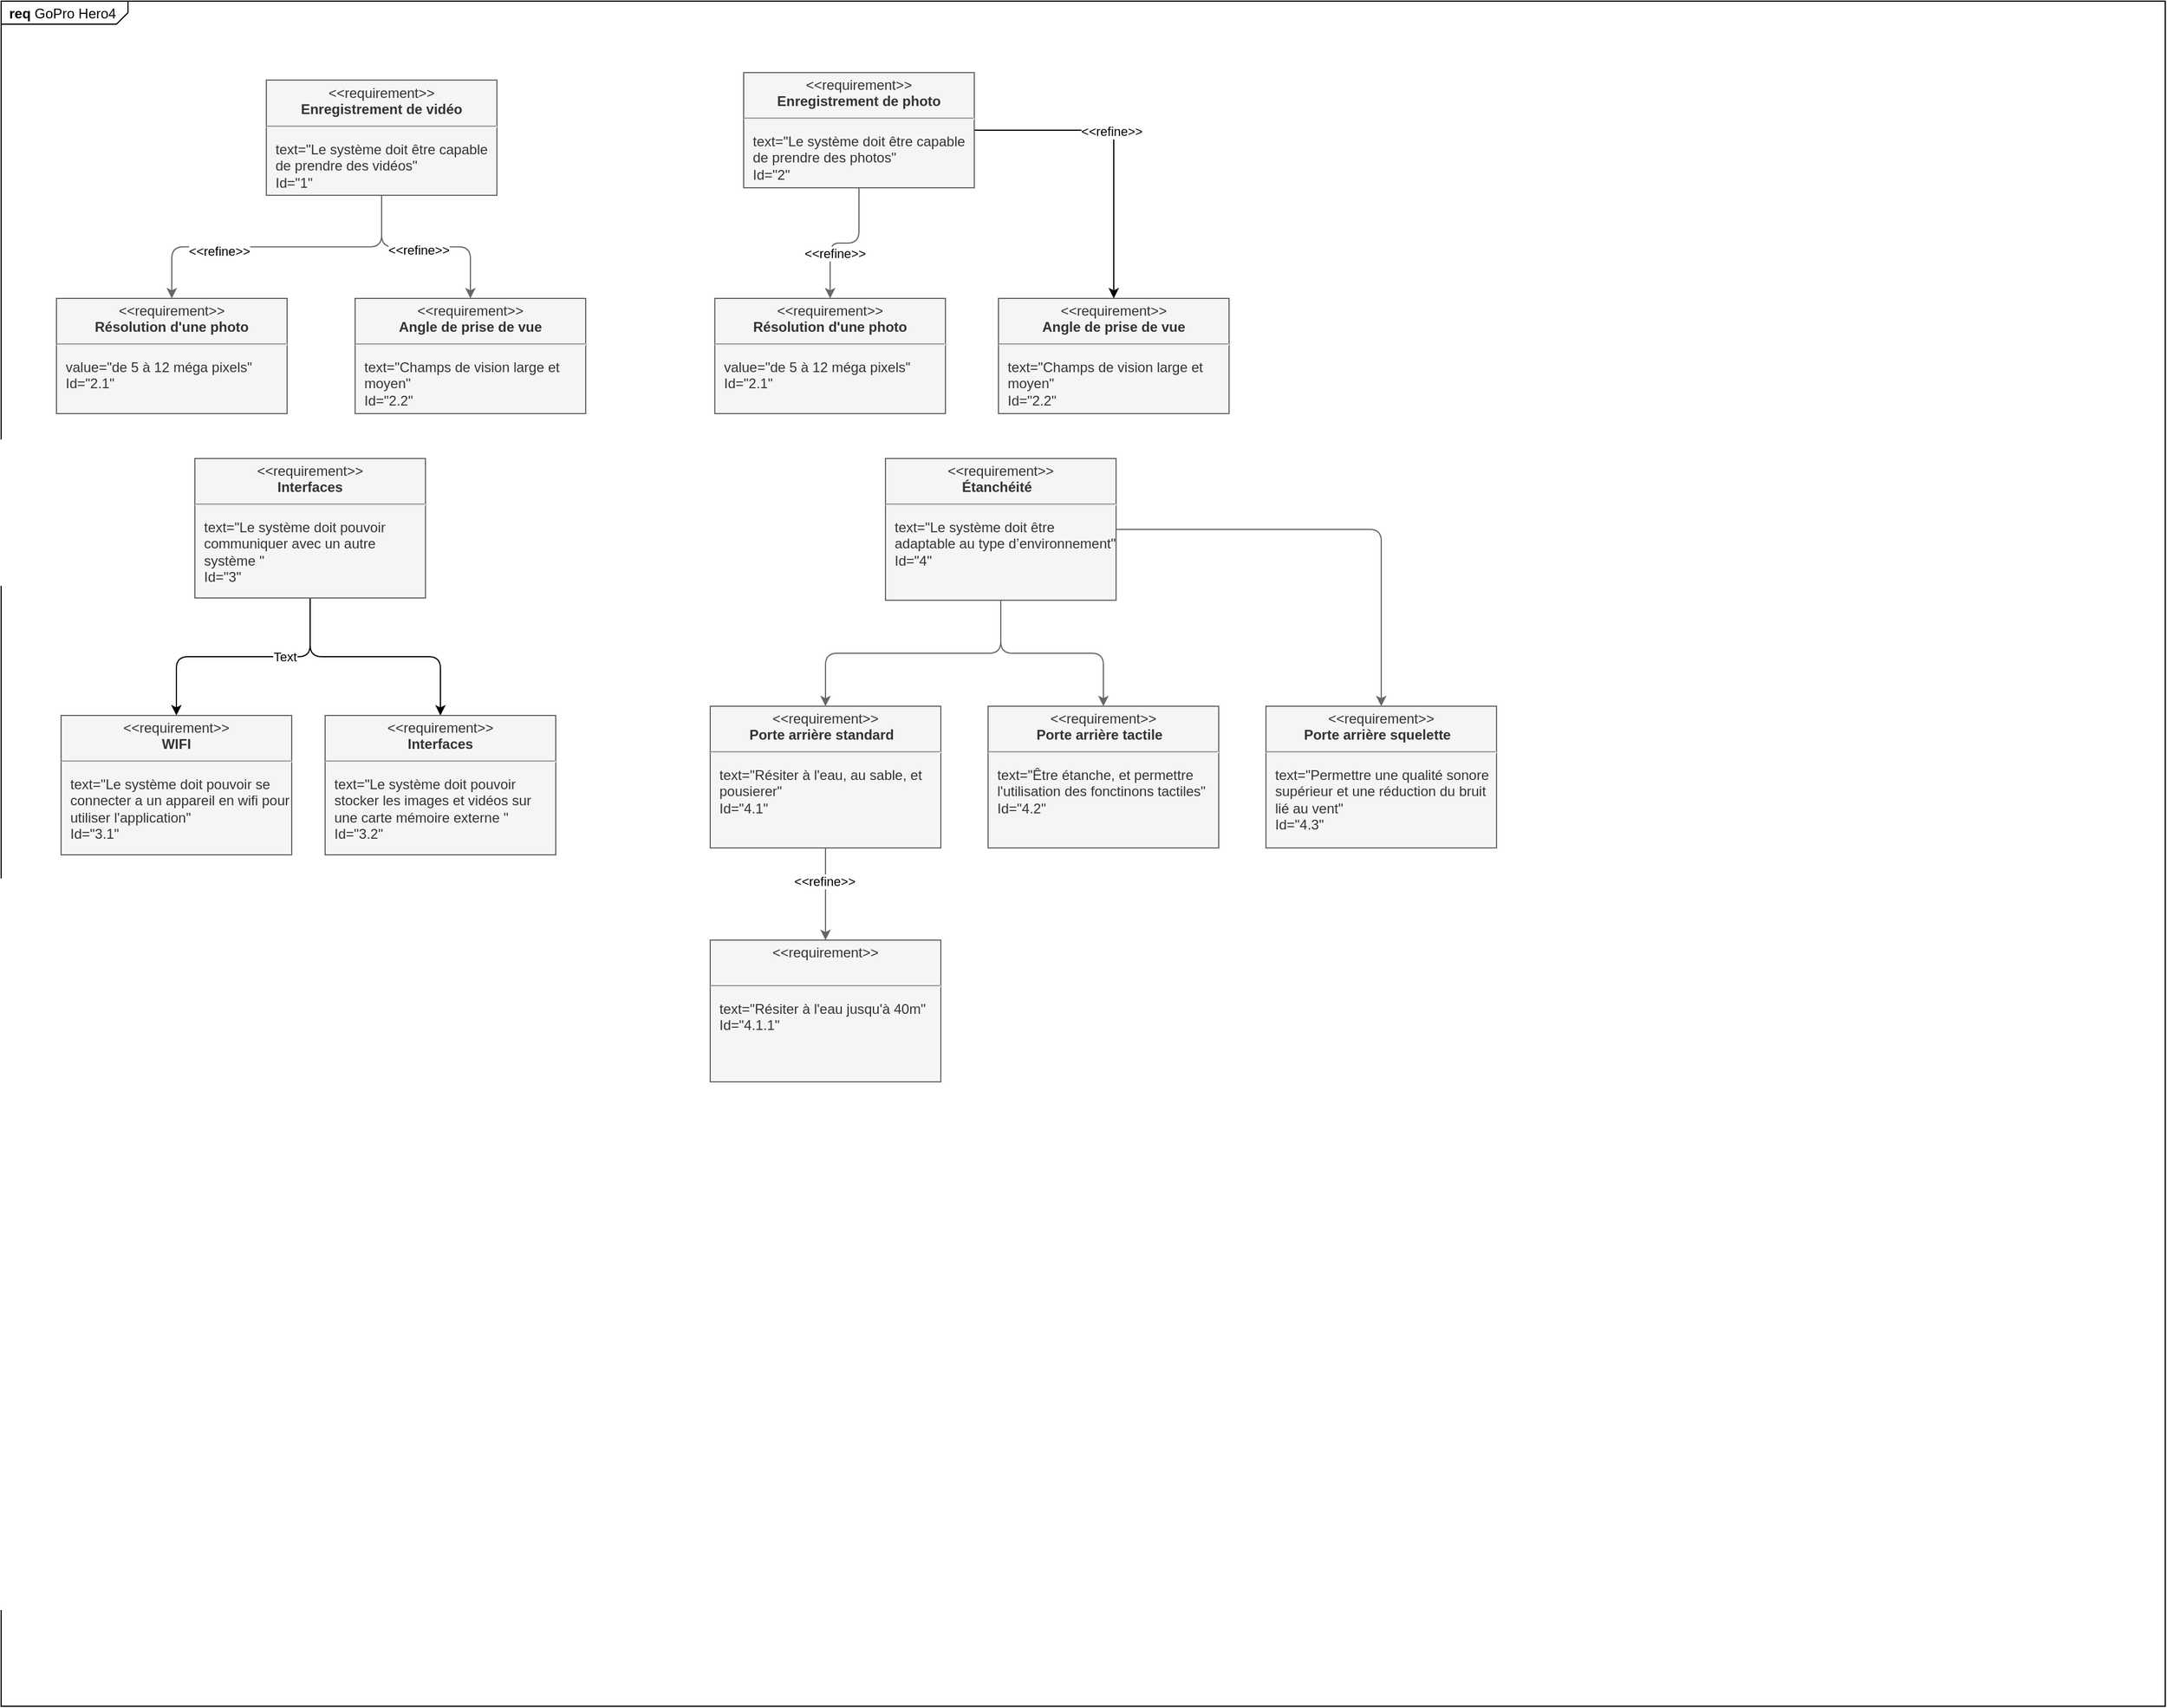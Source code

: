 <mxfile version="20.5.1" type="github">
  <diagram id="C5RBs43oDa-KdzZeNtuy" name="Page-1">
    <mxGraphModel dx="821" dy="499" grid="0" gridSize="10" guides="1" tooltips="1" connect="1" arrows="1" fold="1" page="1" pageScale="1" pageWidth="1169" pageHeight="827" math="0" shadow="0">
      <root>
        <mxCell id="WIyWlLk6GJQsqaUBKTNV-0" />
        <mxCell id="WIyWlLk6GJQsqaUBKTNV-1" parent="WIyWlLk6GJQsqaUBKTNV-0" />
        <mxCell id="ELqKi8mQ-WgYYUr_jMLe-0" value="&lt;p style=&quot;margin:0px;margin-top:4px;margin-left:7px;text-align:left;&quot;&gt;&lt;b style=&quot;&quot;&gt;req&lt;/b&gt;&amp;nbsp;GoPro Hero4&lt;/p&gt;" style="html=1;shape=mxgraph.sysml.package;overflow=fill;labelX=110;strokeWidth=1;align=center;fillStyle=auto;" parent="WIyWlLk6GJQsqaUBKTNV-1" vertex="1">
          <mxGeometry x="15" y="34" width="1877" height="1480" as="geometry" />
        </mxCell>
        <mxCell id="Wrytnn33GgdVoqecjcuj-0" value="&lt;p style=&quot;margin:0px;margin-top:4px;text-align:center;&quot;&gt;&amp;lt;&amp;lt;requirement&amp;gt;&amp;gt;&lt;br&gt;&lt;b&gt;Enregistrement de vidéo&lt;/b&gt;&lt;br&gt;&lt;/p&gt;&lt;hr&gt;&lt;p&gt;&lt;/p&gt;&lt;p style=&quot;margin:0px;margin-left:8px;text-align:left;&quot;&gt;text=&quot;Le système doit être capable de prendre des vidéos&quot;&lt;br&gt;Id=&quot;1&quot;&lt;/p&gt;" style="shape=rect;overflow=fill;html=1;whiteSpace=wrap;align=center;strokeWidth=1;fillColor=#f5f5f5;fontColor=#333333;strokeColor=#666666;" vertex="1" parent="WIyWlLk6GJQsqaUBKTNV-1">
          <mxGeometry x="245" y="102.5" width="200" height="100" as="geometry" />
        </mxCell>
        <mxCell id="Wrytnn33GgdVoqecjcuj-4" value="" style="rounded=1;orthogonalLoop=1;jettySize=auto;html=1;fillColor=#f5f5f5;strokeColor=#666666;edgeStyle=orthogonalEdgeStyle;" edge="1" parent="WIyWlLk6GJQsqaUBKTNV-1" source="Wrytnn33GgdVoqecjcuj-1" target="Wrytnn33GgdVoqecjcuj-3">
          <mxGeometry relative="1" as="geometry" />
        </mxCell>
        <mxCell id="Wrytnn33GgdVoqecjcuj-7" value="&amp;lt;&amp;lt;refine&amp;gt;&amp;gt;" style="edgeLabel;html=1;align=center;verticalAlign=middle;resizable=0;points=[];labelBackgroundColor=default;" vertex="1" connectable="0" parent="Wrytnn33GgdVoqecjcuj-4">
          <mxGeometry x="0.37" y="4" relative="1" as="geometry">
            <mxPoint y="-1" as="offset" />
          </mxGeometry>
        </mxCell>
        <mxCell id="Wrytnn33GgdVoqecjcuj-9" value="" style="rounded=1;orthogonalLoop=1;jettySize=auto;html=1;edgeStyle=orthogonalEdgeStyle;" edge="1" parent="WIyWlLk6GJQsqaUBKTNV-1" source="Wrytnn33GgdVoqecjcuj-1" target="Wrytnn33GgdVoqecjcuj-8">
          <mxGeometry relative="1" as="geometry" />
        </mxCell>
        <mxCell id="Wrytnn33GgdVoqecjcuj-10" value="&amp;lt;&amp;lt;refine&amp;gt;&amp;gt;" style="edgeLabel;html=1;align=center;verticalAlign=middle;resizable=0;points=[];" vertex="1" connectable="0" parent="Wrytnn33GgdVoqecjcuj-9">
          <mxGeometry x="-0.09" y="-2" relative="1" as="geometry">
            <mxPoint as="offset" />
          </mxGeometry>
        </mxCell>
        <mxCell id="Wrytnn33GgdVoqecjcuj-1" value="&lt;p style=&quot;margin:0px;margin-top:4px;text-align:center;&quot;&gt;&amp;lt;&amp;lt;requirement&amp;gt;&amp;gt;&lt;br&gt;&lt;b&gt;Enregistrement de photo&lt;/b&gt;&lt;br&gt;&lt;/p&gt;&lt;hr&gt;&lt;p&gt;&lt;/p&gt;&lt;p style=&quot;margin:0px;margin-left:8px;text-align:left;&quot;&gt;text=&quot;Le système doit être capable de prendre des photos&quot;&lt;br&gt;Id=&quot;2&quot;&lt;br&gt;&lt;/p&gt;" style="shape=rect;overflow=fill;html=1;whiteSpace=wrap;align=center;strokeWidth=1;fillColor=#f5f5f5;fontColor=#333333;strokeColor=#666666;" vertex="1" parent="WIyWlLk6GJQsqaUBKTNV-1">
          <mxGeometry x="659" y="96" width="200" height="100" as="geometry" />
        </mxCell>
        <mxCell id="Wrytnn33GgdVoqecjcuj-3" value="&lt;p style=&quot;margin:0px;margin-top:4px;text-align:center;&quot;&gt;&amp;lt;&amp;lt;requirement&amp;gt;&amp;gt;&lt;br&gt;&lt;b&gt;Résolution d&#39;une photo&lt;/b&gt;&lt;br&gt;&lt;/p&gt;&lt;hr&gt;&lt;p&gt;&lt;/p&gt;&lt;p style=&quot;margin:0px;margin-left:8px;text-align:left;&quot;&gt;value=&quot;de 5 à 12 méga pixels&quot;&lt;br&gt;Id=&quot;2.1&quot;&lt;br&gt;&lt;/p&gt;" style="shape=rect;overflow=fill;html=1;whiteSpace=wrap;align=center;strokeWidth=1;fillColor=#f5f5f5;fontColor=#333333;strokeColor=#666666;" vertex="1" parent="WIyWlLk6GJQsqaUBKTNV-1">
          <mxGeometry x="634" y="292" width="200" height="100" as="geometry" />
        </mxCell>
        <mxCell id="Wrytnn33GgdVoqecjcuj-31" value="" style="edgeStyle=orthogonalEdgeStyle;shape=connector;rounded=1;orthogonalLoop=1;jettySize=auto;html=1;labelBackgroundColor=default;strokeColor=#666666;fontFamily=Helvetica;fontSize=11;fontColor=default;endArrow=classic;fillColor=#f5f5f5;" edge="1" parent="WIyWlLk6GJQsqaUBKTNV-1" source="Wrytnn33GgdVoqecjcuj-5" target="Wrytnn33GgdVoqecjcuj-30">
          <mxGeometry relative="1" as="geometry" />
        </mxCell>
        <mxCell id="Wrytnn33GgdVoqecjcuj-33" value="" style="edgeStyle=orthogonalEdgeStyle;shape=connector;rounded=1;orthogonalLoop=1;jettySize=auto;html=1;labelBackgroundColor=default;strokeColor=#666666;fontFamily=Helvetica;fontSize=11;fontColor=default;endArrow=classic;fillColor=#f5f5f5;" edge="1" parent="WIyWlLk6GJQsqaUBKTNV-1" source="Wrytnn33GgdVoqecjcuj-5" target="Wrytnn33GgdVoqecjcuj-32">
          <mxGeometry relative="1" as="geometry" />
        </mxCell>
        <mxCell id="Wrytnn33GgdVoqecjcuj-35" value="" style="edgeStyle=orthogonalEdgeStyle;shape=connector;rounded=1;orthogonalLoop=1;jettySize=auto;html=1;labelBackgroundColor=default;strokeColor=#666666;fontFamily=Helvetica;fontSize=11;fontColor=default;endArrow=classic;fillColor=#f5f5f5;" edge="1" parent="WIyWlLk6GJQsqaUBKTNV-1" source="Wrytnn33GgdVoqecjcuj-5" target="Wrytnn33GgdVoqecjcuj-34">
          <mxGeometry relative="1" as="geometry" />
        </mxCell>
        <mxCell id="Wrytnn33GgdVoqecjcuj-5" value="&lt;p style=&quot;margin:0px;margin-top:4px;text-align:center;&quot;&gt;&amp;lt;&amp;lt;requirement&amp;gt;&amp;gt;&lt;br&gt;&lt;b&gt;Étanchéité&amp;nbsp;&amp;nbsp;&lt;/b&gt;&lt;br&gt;&lt;/p&gt;&lt;hr&gt;&lt;p&gt;&lt;/p&gt;&lt;p style=&quot;margin:0px;margin-left:8px;text-align:left;&quot;&gt;text=&quot;Le système doit être adaptable au type d’environnement&quot;&lt;br&gt;Id=&quot;4&quot;&lt;/p&gt;" style="shape=rect;overflow=fill;html=1;whiteSpace=wrap;align=center;strokeWidth=1;fillColor=#f5f5f5;fontColor=#333333;strokeColor=#666666;" vertex="1" parent="WIyWlLk6GJQsqaUBKTNV-1">
          <mxGeometry x="782" y="431" width="200" height="123" as="geometry" />
        </mxCell>
        <mxCell id="Wrytnn33GgdVoqecjcuj-26" value="" style="edgeStyle=orthogonalEdgeStyle;rounded=1;orthogonalLoop=1;jettySize=auto;html=1;exitX=0.5;exitY=1;exitDx=0;exitDy=0;" edge="1" parent="WIyWlLk6GJQsqaUBKTNV-1" source="Wrytnn33GgdVoqecjcuj-6" target="Wrytnn33GgdVoqecjcuj-24">
          <mxGeometry relative="1" as="geometry" />
        </mxCell>
        <mxCell id="Wrytnn33GgdVoqecjcuj-29" value="Text" style="edgeLabel;html=1;align=center;verticalAlign=middle;resizable=0;points=[];fontSize=11;fontFamily=Helvetica;fontColor=default;" vertex="1" connectable="0" parent="Wrytnn33GgdVoqecjcuj-26">
          <mxGeometry x="-0.317" relative="1" as="geometry">
            <mxPoint x="1" as="offset" />
          </mxGeometry>
        </mxCell>
        <mxCell id="Wrytnn33GgdVoqecjcuj-28" style="edgeStyle=orthogonalEdgeStyle;rounded=1;orthogonalLoop=1;jettySize=auto;html=1;exitX=0.5;exitY=1;exitDx=0;exitDy=0;entryX=0.5;entryY=0;entryDx=0;entryDy=0;" edge="1" parent="WIyWlLk6GJQsqaUBKTNV-1" source="Wrytnn33GgdVoqecjcuj-6" target="Wrytnn33GgdVoqecjcuj-27">
          <mxGeometry relative="1" as="geometry" />
        </mxCell>
        <mxCell id="Wrytnn33GgdVoqecjcuj-6" value="&lt;p style=&quot;margin:0px;margin-top:4px;text-align:center;&quot;&gt;&amp;lt;&amp;lt;requirement&amp;gt;&amp;gt;&lt;br&gt;&lt;b&gt;Interfaces&lt;/b&gt;&lt;/p&gt;&lt;hr&gt;&lt;p&gt;&lt;/p&gt;&lt;p style=&quot;margin:0px;margin-left:8px;text-align:left;&quot;&gt;text=&quot;Le système doit pouvoir communiquer avec un autre système &quot;&lt;br&gt;Id=&quot;3&quot;&lt;/p&gt;" style="shape=rect;overflow=fill;html=1;whiteSpace=wrap;align=center;strokeWidth=1;fillColor=#f5f5f5;fontColor=#333333;strokeColor=#666666;" vertex="1" parent="WIyWlLk6GJQsqaUBKTNV-1">
          <mxGeometry x="183" y="431" width="200" height="121" as="geometry" />
        </mxCell>
        <mxCell id="Wrytnn33GgdVoqecjcuj-8" value="&lt;p style=&quot;margin:0px;margin-top:4px;text-align:center;&quot;&gt;&amp;lt;&amp;lt;requirement&amp;gt;&amp;gt;&lt;br&gt;&lt;b&gt;Angle de prise de vue&lt;/b&gt;&lt;/p&gt;&lt;hr&gt;&lt;p&gt;&lt;/p&gt;&lt;p style=&quot;margin:0px;margin-left:8px;text-align:left;&quot;&gt;text=&quot;Champs de vision large et moyen&quot;&lt;br&gt;Id=&quot;2.2&quot;&lt;br&gt;&lt;/p&gt;" style="shape=rect;overflow=fill;html=1;whiteSpace=wrap;align=center;strokeWidth=1;fillColor=#f5f5f5;fontColor=#333333;strokeColor=#666666;" vertex="1" parent="WIyWlLk6GJQsqaUBKTNV-1">
          <mxGeometry x="880" y="292" width="200" height="100" as="geometry" />
        </mxCell>
        <mxCell id="Wrytnn33GgdVoqecjcuj-17" value="" style="rounded=1;orthogonalLoop=1;jettySize=auto;html=1;fillColor=#f5f5f5;strokeColor=#666666;exitX=0.5;exitY=1;exitDx=0;exitDy=0;edgeStyle=orthogonalEdgeStyle;" edge="1" parent="WIyWlLk6GJQsqaUBKTNV-1" target="Wrytnn33GgdVoqecjcuj-21" source="Wrytnn33GgdVoqecjcuj-0">
          <mxGeometry relative="1" as="geometry">
            <mxPoint x="350" y="444" as="sourcePoint" />
          </mxGeometry>
        </mxCell>
        <mxCell id="Wrytnn33GgdVoqecjcuj-18" value="&amp;lt;&amp;lt;refine&amp;gt;&amp;gt;" style="edgeLabel;html=1;align=center;verticalAlign=middle;resizable=0;points=[];labelBackgroundColor=default;" vertex="1" connectable="0" parent="Wrytnn33GgdVoqecjcuj-17">
          <mxGeometry x="0.37" y="4" relative="1" as="geometry">
            <mxPoint y="-1" as="offset" />
          </mxGeometry>
        </mxCell>
        <mxCell id="Wrytnn33GgdVoqecjcuj-19" value="" style="rounded=1;orthogonalLoop=1;jettySize=auto;html=1;entryX=0.5;entryY=0;entryDx=0;entryDy=0;exitX=0.5;exitY=1;exitDx=0;exitDy=0;strokeColor=#666666;fillColor=#f5f5f5;edgeStyle=orthogonalEdgeStyle;" edge="1" parent="WIyWlLk6GJQsqaUBKTNV-1" source="Wrytnn33GgdVoqecjcuj-0" target="Wrytnn33GgdVoqecjcuj-22">
          <mxGeometry relative="1" as="geometry">
            <mxPoint x="350" y="444" as="sourcePoint" />
            <mxPoint x="372" y="600" as="targetPoint" />
          </mxGeometry>
        </mxCell>
        <mxCell id="Wrytnn33GgdVoqecjcuj-20" value="&amp;lt;&amp;lt;refine&amp;gt;&amp;gt;" style="edgeLabel;html=1;align=center;verticalAlign=middle;resizable=0;points=[];" vertex="1" connectable="0" parent="Wrytnn33GgdVoqecjcuj-19">
          <mxGeometry x="-0.09" y="-2" relative="1" as="geometry">
            <mxPoint as="offset" />
          </mxGeometry>
        </mxCell>
        <mxCell id="Wrytnn33GgdVoqecjcuj-21" value="&lt;p style=&quot;margin:0px;margin-top:4px;text-align:center;&quot;&gt;&amp;lt;&amp;lt;requirement&amp;gt;&amp;gt;&lt;br&gt;&lt;b&gt;Résolution d&#39;une photo&lt;/b&gt;&lt;br&gt;&lt;/p&gt;&lt;hr&gt;&lt;p&gt;&lt;/p&gt;&lt;p style=&quot;margin:0px;margin-left:8px;text-align:left;&quot;&gt;value=&quot;de 5 à 12 méga pixels&quot;&lt;br&gt;Id=&quot;2.1&quot;&lt;br&gt;&lt;/p&gt;" style="shape=rect;overflow=fill;html=1;whiteSpace=wrap;align=center;strokeWidth=1;fillColor=#f5f5f5;fontColor=#333333;strokeColor=#666666;" vertex="1" parent="WIyWlLk6GJQsqaUBKTNV-1">
          <mxGeometry x="63" y="292" width="200" height="100" as="geometry" />
        </mxCell>
        <mxCell id="Wrytnn33GgdVoqecjcuj-22" value="&lt;p style=&quot;margin:0px;margin-top:4px;text-align:center;&quot;&gt;&amp;lt;&amp;lt;requirement&amp;gt;&amp;gt;&lt;br&gt;&lt;b&gt;Angle de prise de vue&lt;/b&gt;&lt;/p&gt;&lt;hr&gt;&lt;p&gt;&lt;/p&gt;&lt;p style=&quot;margin:0px;margin-left:8px;text-align:left;&quot;&gt;text=&quot;Champs de vision large et moyen&quot;&lt;br&gt;Id=&quot;2.2&quot;&lt;br&gt;&lt;/p&gt;" style="shape=rect;overflow=fill;html=1;whiteSpace=wrap;align=center;strokeWidth=1;fillColor=#f5f5f5;fontColor=#333333;strokeColor=#666666;" vertex="1" parent="WIyWlLk6GJQsqaUBKTNV-1">
          <mxGeometry x="322" y="292" width="200" height="100" as="geometry" />
        </mxCell>
        <mxCell id="Wrytnn33GgdVoqecjcuj-24" value="&lt;p style=&quot;margin:0px;margin-top:4px;text-align:center;&quot;&gt;&amp;lt;&amp;lt;requirement&amp;gt;&amp;gt;&lt;br&gt;&lt;b&gt;WIFI&lt;/b&gt;&lt;/p&gt;&lt;hr&gt;&lt;p&gt;&lt;/p&gt;&lt;p style=&quot;margin:0px;margin-left:8px;text-align:left;&quot;&gt;text=&quot;Le système doit pouvoir se connecter a un appareil en wifi pour utiliser l&#39;application&quot;&lt;br&gt;Id=&quot;3.1&quot;&lt;/p&gt;" style="shape=rect;overflow=fill;html=1;whiteSpace=wrap;align=center;strokeWidth=1;fillColor=#f5f5f5;fontColor=#333333;strokeColor=#666666;" vertex="1" parent="WIyWlLk6GJQsqaUBKTNV-1">
          <mxGeometry x="67" y="654" width="200" height="121" as="geometry" />
        </mxCell>
        <mxCell id="Wrytnn33GgdVoqecjcuj-27" value="&lt;p style=&quot;margin:0px;margin-top:4px;text-align:center;&quot;&gt;&amp;lt;&amp;lt;requirement&amp;gt;&amp;gt;&lt;br&gt;&lt;b&gt;Interfaces&lt;/b&gt;&lt;/p&gt;&lt;hr&gt;&lt;p&gt;&lt;/p&gt;&lt;p style=&quot;margin:0px;margin-left:8px;text-align:left;&quot;&gt;text=&quot;Le système doit pouvoir stocker les images et vidéos sur une carte mémoire externe &quot;&lt;br&gt;Id=&quot;3.2&quot;&lt;/p&gt;" style="shape=rect;overflow=fill;html=1;whiteSpace=wrap;align=center;strokeWidth=1;fillColor=#f5f5f5;fontColor=#333333;strokeColor=#666666;labelBackgroundColor=none;fillStyle=auto;" vertex="1" parent="WIyWlLk6GJQsqaUBKTNV-1">
          <mxGeometry x="296" y="654" width="200" height="121" as="geometry" />
        </mxCell>
        <mxCell id="Wrytnn33GgdVoqecjcuj-38" value="" style="edgeStyle=orthogonalEdgeStyle;shape=connector;rounded=1;orthogonalLoop=1;jettySize=auto;html=1;labelBackgroundColor=default;strokeColor=#666666;fontFamily=Helvetica;fontSize=11;fontColor=default;endArrow=classic;fillColor=#f5f5f5;" edge="1" parent="WIyWlLk6GJQsqaUBKTNV-1" source="Wrytnn33GgdVoqecjcuj-30" target="Wrytnn33GgdVoqecjcuj-37">
          <mxGeometry relative="1" as="geometry" />
        </mxCell>
        <mxCell id="Wrytnn33GgdVoqecjcuj-40" value="&amp;lt;&amp;lt;refine&amp;gt;&amp;gt;" style="edgeLabel;html=1;align=center;verticalAlign=middle;resizable=0;points=[];fontSize=11;fontFamily=Helvetica;fontColor=default;" vertex="1" connectable="0" parent="Wrytnn33GgdVoqecjcuj-38">
          <mxGeometry x="-0.271" y="-1" relative="1" as="geometry">
            <mxPoint as="offset" />
          </mxGeometry>
        </mxCell>
        <mxCell id="Wrytnn33GgdVoqecjcuj-30" value="&lt;p style=&quot;margin:0px;margin-top:4px;text-align:center;&quot;&gt;&amp;lt;&amp;lt;requirement&amp;gt;&amp;gt;&lt;br&gt;&lt;b&gt;Porte arrière standard&amp;nbsp;&amp;nbsp;&lt;/b&gt;&lt;br&gt;&lt;/p&gt;&lt;hr&gt;&lt;p&gt;&lt;/p&gt;&lt;p style=&quot;margin:0px;margin-left:8px;text-align:left;&quot;&gt;text=&quot;Résiter à l&#39;eau, au sable, et pousierer&quot;&lt;br&gt;Id=&quot;4.1&quot;&lt;/p&gt;" style="shape=rect;overflow=fill;html=1;whiteSpace=wrap;align=center;strokeWidth=1;fillColor=#f5f5f5;fontColor=#333333;strokeColor=#666666;" vertex="1" parent="WIyWlLk6GJQsqaUBKTNV-1">
          <mxGeometry x="630" y="646" width="200" height="123" as="geometry" />
        </mxCell>
        <mxCell id="Wrytnn33GgdVoqecjcuj-32" value="&lt;p style=&quot;margin:0px;margin-top:4px;text-align:center;&quot;&gt;&amp;lt;&amp;lt;requirement&amp;gt;&amp;gt;&lt;br&gt;&lt;b&gt;Porte arrière tactile&amp;nbsp;&amp;nbsp;&lt;/b&gt;&lt;br&gt;&lt;/p&gt;&lt;hr&gt;&lt;p&gt;&lt;/p&gt;&lt;p style=&quot;margin:0px;margin-left:8px;text-align:left;&quot;&gt;text=&quot;Être étanche, et permettre l&#39;utilisation des fonctinons tactiles&quot;&lt;br&gt;Id=&quot;4.2&quot;&lt;/p&gt;" style="shape=rect;overflow=fill;html=1;whiteSpace=wrap;align=center;strokeWidth=1;fillColor=#f5f5f5;fontColor=#333333;strokeColor=#666666;" vertex="1" parent="WIyWlLk6GJQsqaUBKTNV-1">
          <mxGeometry x="871" y="646" width="200" height="123" as="geometry" />
        </mxCell>
        <mxCell id="Wrytnn33GgdVoqecjcuj-34" value="&lt;p style=&quot;margin:0px;margin-top:4px;text-align:center;&quot;&gt;&amp;lt;&amp;lt;requirement&amp;gt;&amp;gt;&lt;br&gt;&lt;b&gt;Porte arrière squelette&amp;nbsp;&amp;nbsp;&lt;/b&gt;&lt;br&gt;&lt;/p&gt;&lt;hr&gt;&lt;p&gt;&lt;/p&gt;&lt;p style=&quot;margin:0px;margin-left:8px;text-align:left;&quot;&gt;text=&quot;Permettre une qualité sonore supérieur et une réduction du bruit lié au vent&quot;&lt;br&gt;Id=&quot;4.3&quot;&lt;/p&gt;" style="shape=rect;overflow=fill;html=1;whiteSpace=wrap;align=center;strokeWidth=1;fillColor=#f5f5f5;fontColor=#333333;strokeColor=#666666;" vertex="1" parent="WIyWlLk6GJQsqaUBKTNV-1">
          <mxGeometry x="1112" y="646" width="200" height="123" as="geometry" />
        </mxCell>
        <mxCell id="Wrytnn33GgdVoqecjcuj-37" value="&lt;p style=&quot;margin:0px;margin-top:4px;text-align:center;&quot;&gt;&amp;lt;&amp;lt;requirement&amp;gt;&amp;gt;&lt;br&gt;&lt;b&gt;&amp;nbsp;&amp;nbsp;&lt;/b&gt;&lt;br&gt;&lt;/p&gt;&lt;hr&gt;&lt;p&gt;&lt;/p&gt;&lt;p style=&quot;margin:0px;margin-left:8px;text-align:left;&quot;&gt;text=&quot;Résiter à l&#39;eau jusqu&#39;à 40m&quot;&lt;br&gt;Id=&quot;4.1.1&quot;&lt;/p&gt;" style="shape=rect;overflow=fill;html=1;whiteSpace=wrap;align=center;strokeWidth=1;fillColor=#f5f5f5;fontColor=#333333;strokeColor=#666666;" vertex="1" parent="WIyWlLk6GJQsqaUBKTNV-1">
          <mxGeometry x="630" y="849" width="200" height="123" as="geometry" />
        </mxCell>
      </root>
    </mxGraphModel>
  </diagram>
</mxfile>
